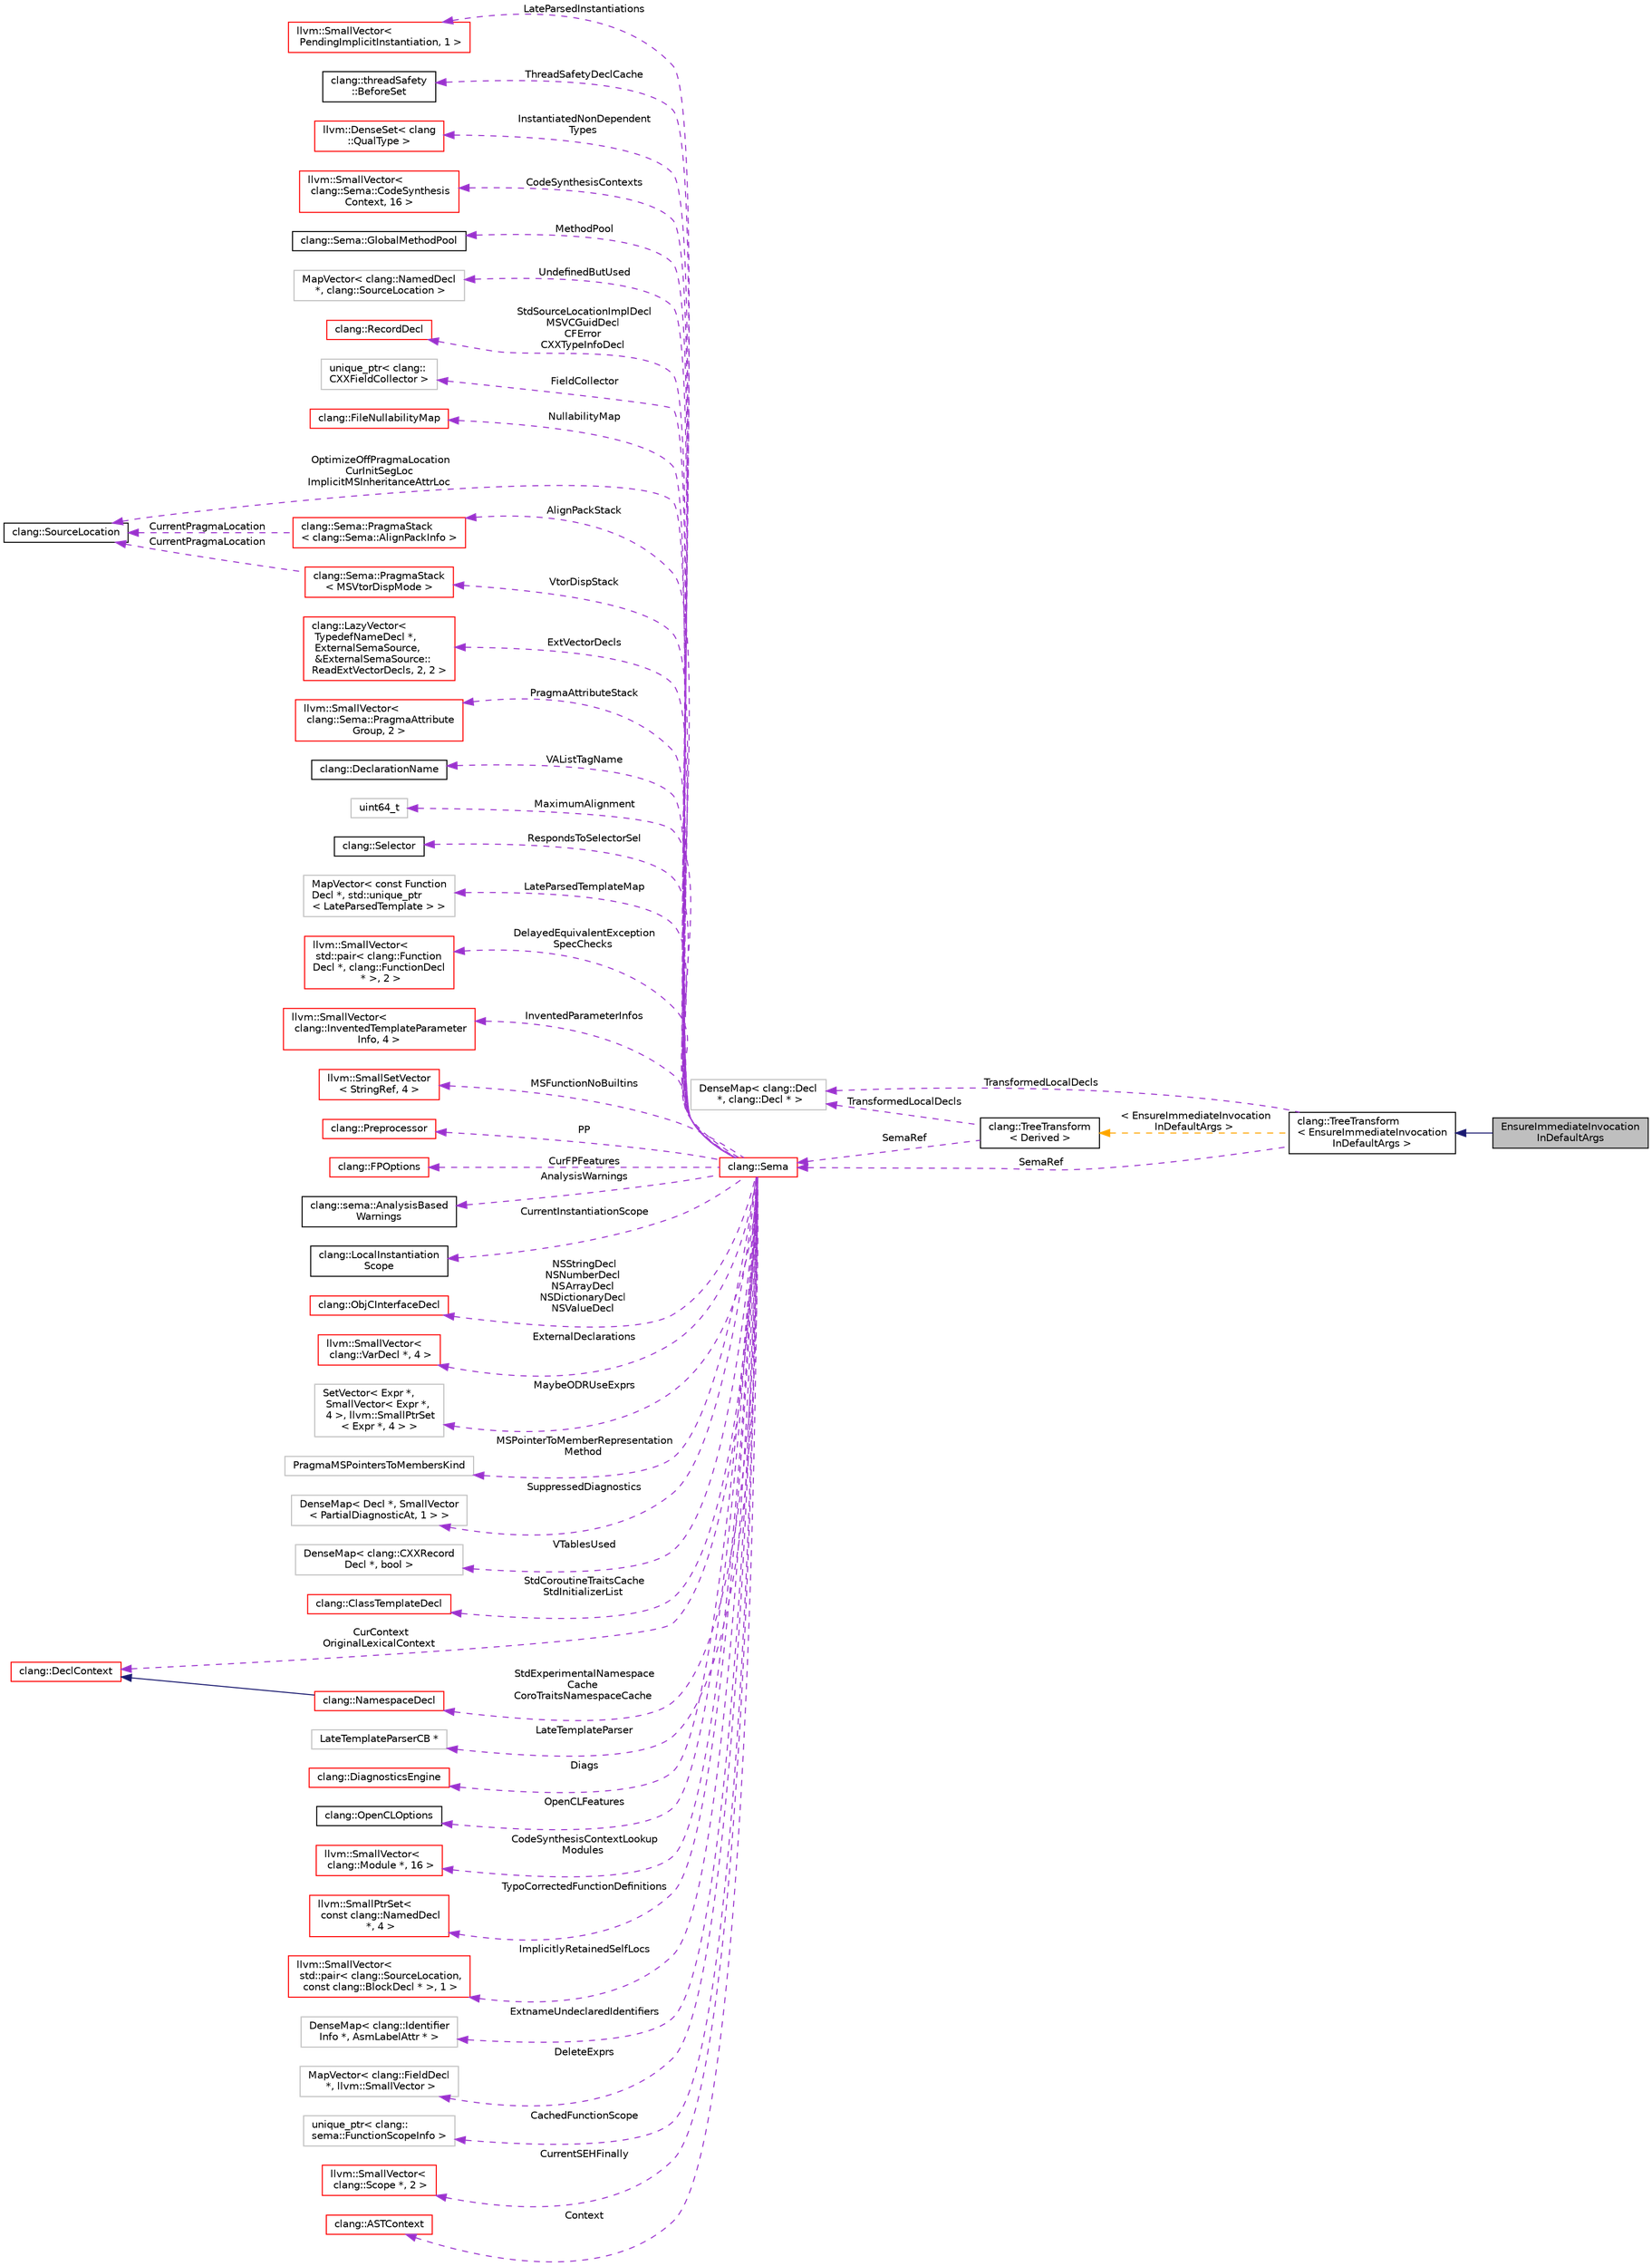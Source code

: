 digraph "EnsureImmediateInvocationInDefaultArgs"
{
 // LATEX_PDF_SIZE
  bgcolor="transparent";
  edge [fontname="Helvetica",fontsize="10",labelfontname="Helvetica",labelfontsize="10"];
  node [fontname="Helvetica",fontsize="10",shape=record];
  rankdir="LR";
  Node1 [label="EnsureImmediateInvocation\lInDefaultArgs",height=0.2,width=0.4,color="black", fillcolor="grey75", style="filled", fontcolor="black",tooltip=" "];
  Node2 -> Node1 [dir="back",color="midnightblue",fontsize="10",style="solid",fontname="Helvetica"];
  Node2 [label="clang::TreeTransform\l\< EnsureImmediateInvocation\lInDefaultArgs \>",height=0.2,width=0.4,color="black",URL="$classclang_1_1TreeTransform.html",tooltip=" "];
  Node3 -> Node2 [dir="back",color="darkorchid3",fontsize="10",style="dashed",label=" TransformedLocalDecls" ,fontname="Helvetica"];
  Node3 [label="DenseMap\< clang::Decl\l *, clang::Decl * \>",height=0.2,width=0.4,color="grey75",tooltip=" "];
  Node4 -> Node2 [dir="back",color="darkorchid3",fontsize="10",style="dashed",label=" SemaRef" ,fontname="Helvetica"];
  Node4 [label="clang::Sema",height=0.2,width=0.4,color="red",URL="$classclang_1_1Sema.html",tooltip="Sema - This implements semantic analysis and AST building for C."];
  Node5 -> Node4 [dir="back",color="darkorchid3",fontsize="10",style="dashed",label=" LateParsedInstantiations" ,fontname="Helvetica"];
  Node5 [label="llvm::SmallVector\<\l PendingImplicitInstantiation, 1 \>",height=0.2,width=0.4,color="red",URL="$classllvm_1_1SmallVector.html",tooltip=" "];
  Node7 -> Node4 [dir="back",color="darkorchid3",fontsize="10",style="dashed",label=" ThreadSafetyDeclCache" ,fontname="Helvetica"];
  Node7 [label="clang::threadSafety\l::BeforeSet",height=0.2,width=0.4,color="black",URL="$classclang_1_1threadSafety_1_1BeforeSet.html",tooltip=" "];
  Node8 -> Node4 [dir="back",color="darkorchid3",fontsize="10",style="dashed",label=" InstantiatedNonDependent\lTypes" ,fontname="Helvetica"];
  Node8 [label="llvm::DenseSet\< clang\l::QualType \>",height=0.2,width=0.4,color="red",URL="$classllvm_1_1DenseSet.html",tooltip=" "];
  Node10 -> Node4 [dir="back",color="darkorchid3",fontsize="10",style="dashed",label=" CodeSynthesisContexts" ,fontname="Helvetica"];
  Node10 [label="llvm::SmallVector\<\l clang::Sema::CodeSynthesis\lContext, 16 \>",height=0.2,width=0.4,color="red",URL="$classllvm_1_1SmallVector.html",tooltip=" "];
  Node11 -> Node4 [dir="back",color="darkorchid3",fontsize="10",style="dashed",label=" MethodPool" ,fontname="Helvetica"];
  Node11 [label="clang::Sema::GlobalMethodPool",height=0.2,width=0.4,color="black",URL="$classclang_1_1Sema_1_1GlobalMethodPool.html",tooltip=" "];
  Node12 -> Node4 [dir="back",color="darkorchid3",fontsize="10",style="dashed",label=" UndefinedButUsed" ,fontname="Helvetica"];
  Node12 [label="MapVector\< clang::NamedDecl\l *, clang::SourceLocation \>",height=0.2,width=0.4,color="grey75",tooltip=" "];
  Node13 -> Node4 [dir="back",color="darkorchid3",fontsize="10",style="dashed",label=" StdSourceLocationImplDecl\nMSVCGuidDecl\nCFError\nCXXTypeInfoDecl" ,fontname="Helvetica"];
  Node13 [label="clang::RecordDecl",height=0.2,width=0.4,color="red",URL="$classclang_1_1RecordDecl.html",tooltip="Represents a struct/union/class."];
  Node37 -> Node4 [dir="back",color="darkorchid3",fontsize="10",style="dashed",label=" FieldCollector" ,fontname="Helvetica"];
  Node37 [label="unique_ptr\< clang::\lCXXFieldCollector \>",height=0.2,width=0.4,color="grey75",tooltip=" "];
  Node38 -> Node4 [dir="back",color="darkorchid3",fontsize="10",style="dashed",label=" NullabilityMap" ,fontname="Helvetica"];
  Node38 [label="clang::FileNullabilityMap",height=0.2,width=0.4,color="red",URL="$classclang_1_1FileNullabilityMap.html",tooltip="A mapping from file IDs to a record of whether we've seen nullability information in that file."];
  Node44 -> Node4 [dir="back",color="darkorchid3",fontsize="10",style="dashed",label=" AlignPackStack" ,fontname="Helvetica"];
  Node44 [label="clang::Sema::PragmaStack\l\< clang::Sema::AlignPackInfo \>",height=0.2,width=0.4,color="red",URL="$structclang_1_1Sema_1_1PragmaStack.html",tooltip=" "];
  Node40 -> Node44 [dir="back",color="darkorchid3",fontsize="10",style="dashed",label=" CurrentPragmaLocation" ,fontname="Helvetica"];
  Node40 [label="clang::SourceLocation",height=0.2,width=0.4,color="black",URL="$classclang_1_1SourceLocation.html",tooltip="Encodes a location in the source."];
  Node49 -> Node4 [dir="back",color="darkorchid3",fontsize="10",style="dashed",label=" ExtVectorDecls" ,fontname="Helvetica"];
  Node49 [label="clang::LazyVector\<\l TypedefNameDecl *,\l ExternalSemaSource,\l &ExternalSemaSource::\lReadExtVectorDecls, 2, 2 \>",height=0.2,width=0.4,color="red",URL="$classclang_1_1LazyVector.html",tooltip=" "];
  Node51 -> Node4 [dir="back",color="darkorchid3",fontsize="10",style="dashed",label=" PragmaAttributeStack" ,fontname="Helvetica"];
  Node51 [label="llvm::SmallVector\<\l clang::Sema::PragmaAttribute\lGroup, 2 \>",height=0.2,width=0.4,color="red",URL="$classllvm_1_1SmallVector.html",tooltip=" "];
  Node40 -> Node4 [dir="back",color="darkorchid3",fontsize="10",style="dashed",label=" OptimizeOffPragmaLocation\nCurInitSegLoc\nImplicitMSInheritanceAttrLoc" ,fontname="Helvetica"];
  Node52 -> Node4 [dir="back",color="darkorchid3",fontsize="10",style="dashed",label=" VAListTagName" ,fontname="Helvetica"];
  Node52 [label="clang::DeclarationName",height=0.2,width=0.4,color="black",URL="$classclang_1_1DeclarationName.html",tooltip="The name of a declaration."];
  Node53 -> Node4 [dir="back",color="darkorchid3",fontsize="10",style="dashed",label=" MaximumAlignment" ,fontname="Helvetica"];
  Node53 [label="uint64_t",height=0.2,width=0.4,color="grey75",tooltip=" "];
  Node54 -> Node4 [dir="back",color="darkorchid3",fontsize="10",style="dashed",label=" RespondsToSelectorSel" ,fontname="Helvetica"];
  Node54 [label="clang::Selector",height=0.2,width=0.4,color="black",URL="$classclang_1_1Selector.html",tooltip="Smart pointer class that efficiently represents Objective-C method names."];
  Node55 -> Node4 [dir="back",color="darkorchid3",fontsize="10",style="dashed",label=" LateParsedTemplateMap" ,fontname="Helvetica"];
  Node55 [label="MapVector\< const Function\lDecl *, std::unique_ptr\l\< LateParsedTemplate \> \>",height=0.2,width=0.4,color="grey75",tooltip=" "];
  Node56 -> Node4 [dir="back",color="darkorchid3",fontsize="10",style="dashed",label=" DelayedEquivalentException\lSpecChecks" ,fontname="Helvetica"];
  Node56 [label="llvm::SmallVector\<\l std::pair\< clang::Function\lDecl *, clang::FunctionDecl\l * \>, 2 \>",height=0.2,width=0.4,color="red",URL="$classllvm_1_1SmallVector.html",tooltip=" "];
  Node57 -> Node4 [dir="back",color="darkorchid3",fontsize="10",style="dashed",label=" InventedParameterInfos" ,fontname="Helvetica"];
  Node57 [label="llvm::SmallVector\<\l clang::InventedTemplateParameter\lInfo, 4 \>",height=0.2,width=0.4,color="red",URL="$classllvm_1_1SmallVector.html",tooltip=" "];
  Node58 -> Node4 [dir="back",color="darkorchid3",fontsize="10",style="dashed",label=" MSFunctionNoBuiltins" ,fontname="Helvetica"];
  Node58 [label="llvm::SmallSetVector\l\< StringRef, 4 \>",height=0.2,width=0.4,color="red",URL="$classllvm_1_1SmallSetVector.html",tooltip=" "];
  Node60 -> Node4 [dir="back",color="darkorchid3",fontsize="10",style="dashed",label=" PP" ,fontname="Helvetica"];
  Node60 [label="clang::Preprocessor",height=0.2,width=0.4,color="red",URL="$classclang_1_1Preprocessor.html",tooltip="Engages in a tight little dance with the lexer to efficiently preprocess tokens."];
  Node62 -> Node4 [dir="back",color="darkorchid3",fontsize="10",style="dashed",label=" CurFPFeatures" ,fontname="Helvetica"];
  Node62 [label="clang::FPOptions",height=0.2,width=0.4,color="red",URL="$classclang_1_1FPOptions.html",tooltip=" "];
  Node64 -> Node4 [dir="back",color="darkorchid3",fontsize="10",style="dashed",label=" AnalysisWarnings" ,fontname="Helvetica"];
  Node64 [label="clang::sema::AnalysisBased\lWarnings",height=0.2,width=0.4,color="black",URL="$classclang_1_1sema_1_1AnalysisBasedWarnings.html",tooltip=" "];
  Node65 -> Node4 [dir="back",color="darkorchid3",fontsize="10",style="dashed",label=" CurrentInstantiationScope" ,fontname="Helvetica"];
  Node65 [label="clang::LocalInstantiation\lScope",height=0.2,width=0.4,color="black",URL="$classclang_1_1LocalInstantiationScope.html",tooltip="A stack-allocated class that identifies which local variable declaration instantiations are present i..."];
  Node66 -> Node4 [dir="back",color="darkorchid3",fontsize="10",style="dashed",label=" NSStringDecl\nNSNumberDecl\nNSArrayDecl\nNSDictionaryDecl\nNSValueDecl" ,fontname="Helvetica"];
  Node66 [label="clang::ObjCInterfaceDecl",height=0.2,width=0.4,color="red",URL="$classclang_1_1ObjCInterfaceDecl.html",tooltip="Represents an ObjC class declaration."];
  Node69 -> Node4 [dir="back",color="darkorchid3",fontsize="10",style="dashed",label=" ExternalDeclarations" ,fontname="Helvetica"];
  Node69 [label="llvm::SmallVector\<\l clang::VarDecl *, 4 \>",height=0.2,width=0.4,color="red",URL="$classllvm_1_1SmallVector.html",tooltip=" "];
  Node70 -> Node4 [dir="back",color="darkorchid3",fontsize="10",style="dashed",label=" MaybeODRUseExprs" ,fontname="Helvetica"];
  Node70 [label="SetVector\< Expr *,\l SmallVector\< Expr *,\l 4 \>, llvm::SmallPtrSet\l\< Expr *, 4 \> \>",height=0.2,width=0.4,color="grey75",tooltip=" "];
  Node71 -> Node4 [dir="back",color="darkorchid3",fontsize="10",style="dashed",label=" VtorDispStack" ,fontname="Helvetica"];
  Node71 [label="clang::Sema::PragmaStack\l\< MSVtorDispMode \>",height=0.2,width=0.4,color="red",URL="$structclang_1_1Sema_1_1PragmaStack.html",tooltip=" "];
  Node40 -> Node71 [dir="back",color="darkorchid3",fontsize="10",style="dashed",label=" CurrentPragmaLocation" ,fontname="Helvetica"];
  Node73 -> Node4 [dir="back",color="darkorchid3",fontsize="10",style="dashed",label=" MSPointerToMemberRepresentation\lMethod" ,fontname="Helvetica"];
  Node73 [label="PragmaMSPointersToMembersKind",height=0.2,width=0.4,color="grey75",tooltip=" "];
  Node74 -> Node4 [dir="back",color="darkorchid3",fontsize="10",style="dashed",label=" SuppressedDiagnostics" ,fontname="Helvetica"];
  Node74 [label="DenseMap\< Decl *, SmallVector\l\< PartialDiagnosticAt, 1 \> \>",height=0.2,width=0.4,color="grey75",tooltip=" "];
  Node75 -> Node4 [dir="back",color="darkorchid3",fontsize="10",style="dashed",label=" VTablesUsed" ,fontname="Helvetica"];
  Node75 [label="DenseMap\< clang::CXXRecord\lDecl *, bool \>",height=0.2,width=0.4,color="grey75",tooltip=" "];
  Node76 -> Node4 [dir="back",color="darkorchid3",fontsize="10",style="dashed",label=" StdCoroutineTraitsCache\nStdInitializerList" ,fontname="Helvetica"];
  Node76 [label="clang::ClassTemplateDecl",height=0.2,width=0.4,color="red",URL="$classclang_1_1ClassTemplateDecl.html",tooltip="Declaration of a class template."];
  Node95 -> Node4 [dir="back",color="darkorchid3",fontsize="10",style="dashed",label=" StdExperimentalNamespace\lCache\nCoroTraitsNamespaceCache" ,fontname="Helvetica"];
  Node95 [label="clang::NamespaceDecl",height=0.2,width=0.4,color="red",URL="$classclang_1_1NamespaceDecl.html",tooltip="Represent a C++ namespace."];
  Node20 -> Node95 [dir="back",color="midnightblue",fontsize="10",style="solid",fontname="Helvetica"];
  Node20 [label="clang::DeclContext",height=0.2,width=0.4,color="red",URL="$classclang_1_1DeclContext.html",tooltip="DeclContext - This is used only as base class of specific decl types that can act as declaration cont..."];
  Node97 -> Node4 [dir="back",color="darkorchid3",fontsize="10",style="dashed",label=" LateTemplateParser" ,fontname="Helvetica"];
  Node97 [label="LateTemplateParserCB *",height=0.2,width=0.4,color="grey75",tooltip=" "];
  Node98 -> Node4 [dir="back",color="darkorchid3",fontsize="10",style="dashed",label=" Diags" ,fontname="Helvetica"];
  Node98 [label="clang::DiagnosticsEngine",height=0.2,width=0.4,color="red",URL="$classclang_1_1DiagnosticsEngine.html",tooltip="Concrete class used by the front-end to report problems and issues."];
  Node101 -> Node4 [dir="back",color="darkorchid3",fontsize="10",style="dashed",label=" OpenCLFeatures" ,fontname="Helvetica"];
  Node101 [label="clang::OpenCLOptions",height=0.2,width=0.4,color="black",URL="$classclang_1_1OpenCLOptions.html",tooltip="OpenCL supported extensions and optional core features."];
  Node102 -> Node4 [dir="back",color="darkorchid3",fontsize="10",style="dashed",label=" CodeSynthesisContextLookup\lModules" ,fontname="Helvetica"];
  Node102 [label="llvm::SmallVector\<\l clang::Module *, 16 \>",height=0.2,width=0.4,color="red",URL="$classllvm_1_1SmallVector.html",tooltip=" "];
  Node103 -> Node4 [dir="back",color="darkorchid3",fontsize="10",style="dashed",label=" TypoCorrectedFunctionDefinitions" ,fontname="Helvetica"];
  Node103 [label="llvm::SmallPtrSet\<\l const clang::NamedDecl\l *, 4 \>",height=0.2,width=0.4,color="red",URL="$classllvm_1_1SmallPtrSet.html",tooltip=" "];
  Node105 -> Node4 [dir="back",color="darkorchid3",fontsize="10",style="dashed",label=" ImplicitlyRetainedSelfLocs" ,fontname="Helvetica"];
  Node105 [label="llvm::SmallVector\<\l std::pair\< clang::SourceLocation,\l const clang::BlockDecl * \>, 1 \>",height=0.2,width=0.4,color="red",URL="$classllvm_1_1SmallVector.html",tooltip=" "];
  Node106 -> Node4 [dir="back",color="darkorchid3",fontsize="10",style="dashed",label=" ExtnameUndeclaredIdentifiers" ,fontname="Helvetica"];
  Node106 [label="DenseMap\< clang::Identifier\lInfo *, AsmLabelAttr * \>",height=0.2,width=0.4,color="grey75",tooltip=" "];
  Node107 -> Node4 [dir="back",color="darkorchid3",fontsize="10",style="dashed",label=" DeleteExprs" ,fontname="Helvetica"];
  Node107 [label="MapVector\< clang::FieldDecl\l *, llvm::SmallVector \>",height=0.2,width=0.4,color="grey75",tooltip=" "];
  Node108 -> Node4 [dir="back",color="darkorchid3",fontsize="10",style="dashed",label=" CachedFunctionScope" ,fontname="Helvetica"];
  Node108 [label="unique_ptr\< clang::\lsema::FunctionScopeInfo \>",height=0.2,width=0.4,color="grey75",tooltip=" "];
  Node109 -> Node4 [dir="back",color="darkorchid3",fontsize="10",style="dashed",label=" CurrentSEHFinally" ,fontname="Helvetica"];
  Node109 [label="llvm::SmallVector\<\l clang::Scope *, 2 \>",height=0.2,width=0.4,color="red",URL="$classllvm_1_1SmallVector.html",tooltip=" "];
  Node20 -> Node4 [dir="back",color="darkorchid3",fontsize="10",style="dashed",label=" CurContext\nOriginalLexicalContext" ,fontname="Helvetica"];
  Node110 -> Node4 [dir="back",color="darkorchid3",fontsize="10",style="dashed",label=" Context" ,fontname="Helvetica"];
  Node110 [label="clang::ASTContext",height=0.2,width=0.4,color="red",URL="$classclang_1_1ASTContext.html",tooltip="Holds long-lived AST nodes (such as types and decls) that can be referred to throughout the semantic ..."];
  Node270 -> Node2 [dir="back",color="orange",fontsize="10",style="dashed",label=" \< EnsureImmediateInvocation\lInDefaultArgs \>" ,fontname="Helvetica"];
  Node270 [label="clang::TreeTransform\l\< Derived \>",height=0.2,width=0.4,color="black",URL="$classclang_1_1TreeTransform.html",tooltip="A semantic tree transformation that allows one to transform one abstract syntax tree into another."];
  Node3 -> Node270 [dir="back",color="darkorchid3",fontsize="10",style="dashed",label=" TransformedLocalDecls" ,fontname="Helvetica"];
  Node4 -> Node270 [dir="back",color="darkorchid3",fontsize="10",style="dashed",label=" SemaRef" ,fontname="Helvetica"];
}
